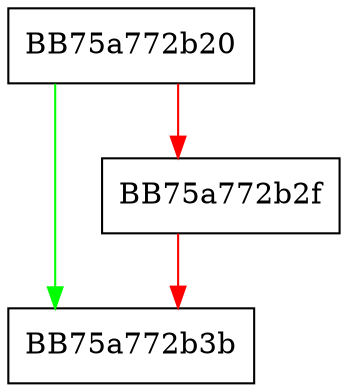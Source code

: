 digraph __acrt_uninitialize_ptd {
  node [shape="box"];
  graph [splines=ortho];
  BB75a772b20 -> BB75a772b3b [color="green"];
  BB75a772b20 -> BB75a772b2f [color="red"];
  BB75a772b2f -> BB75a772b3b [color="red"];
}